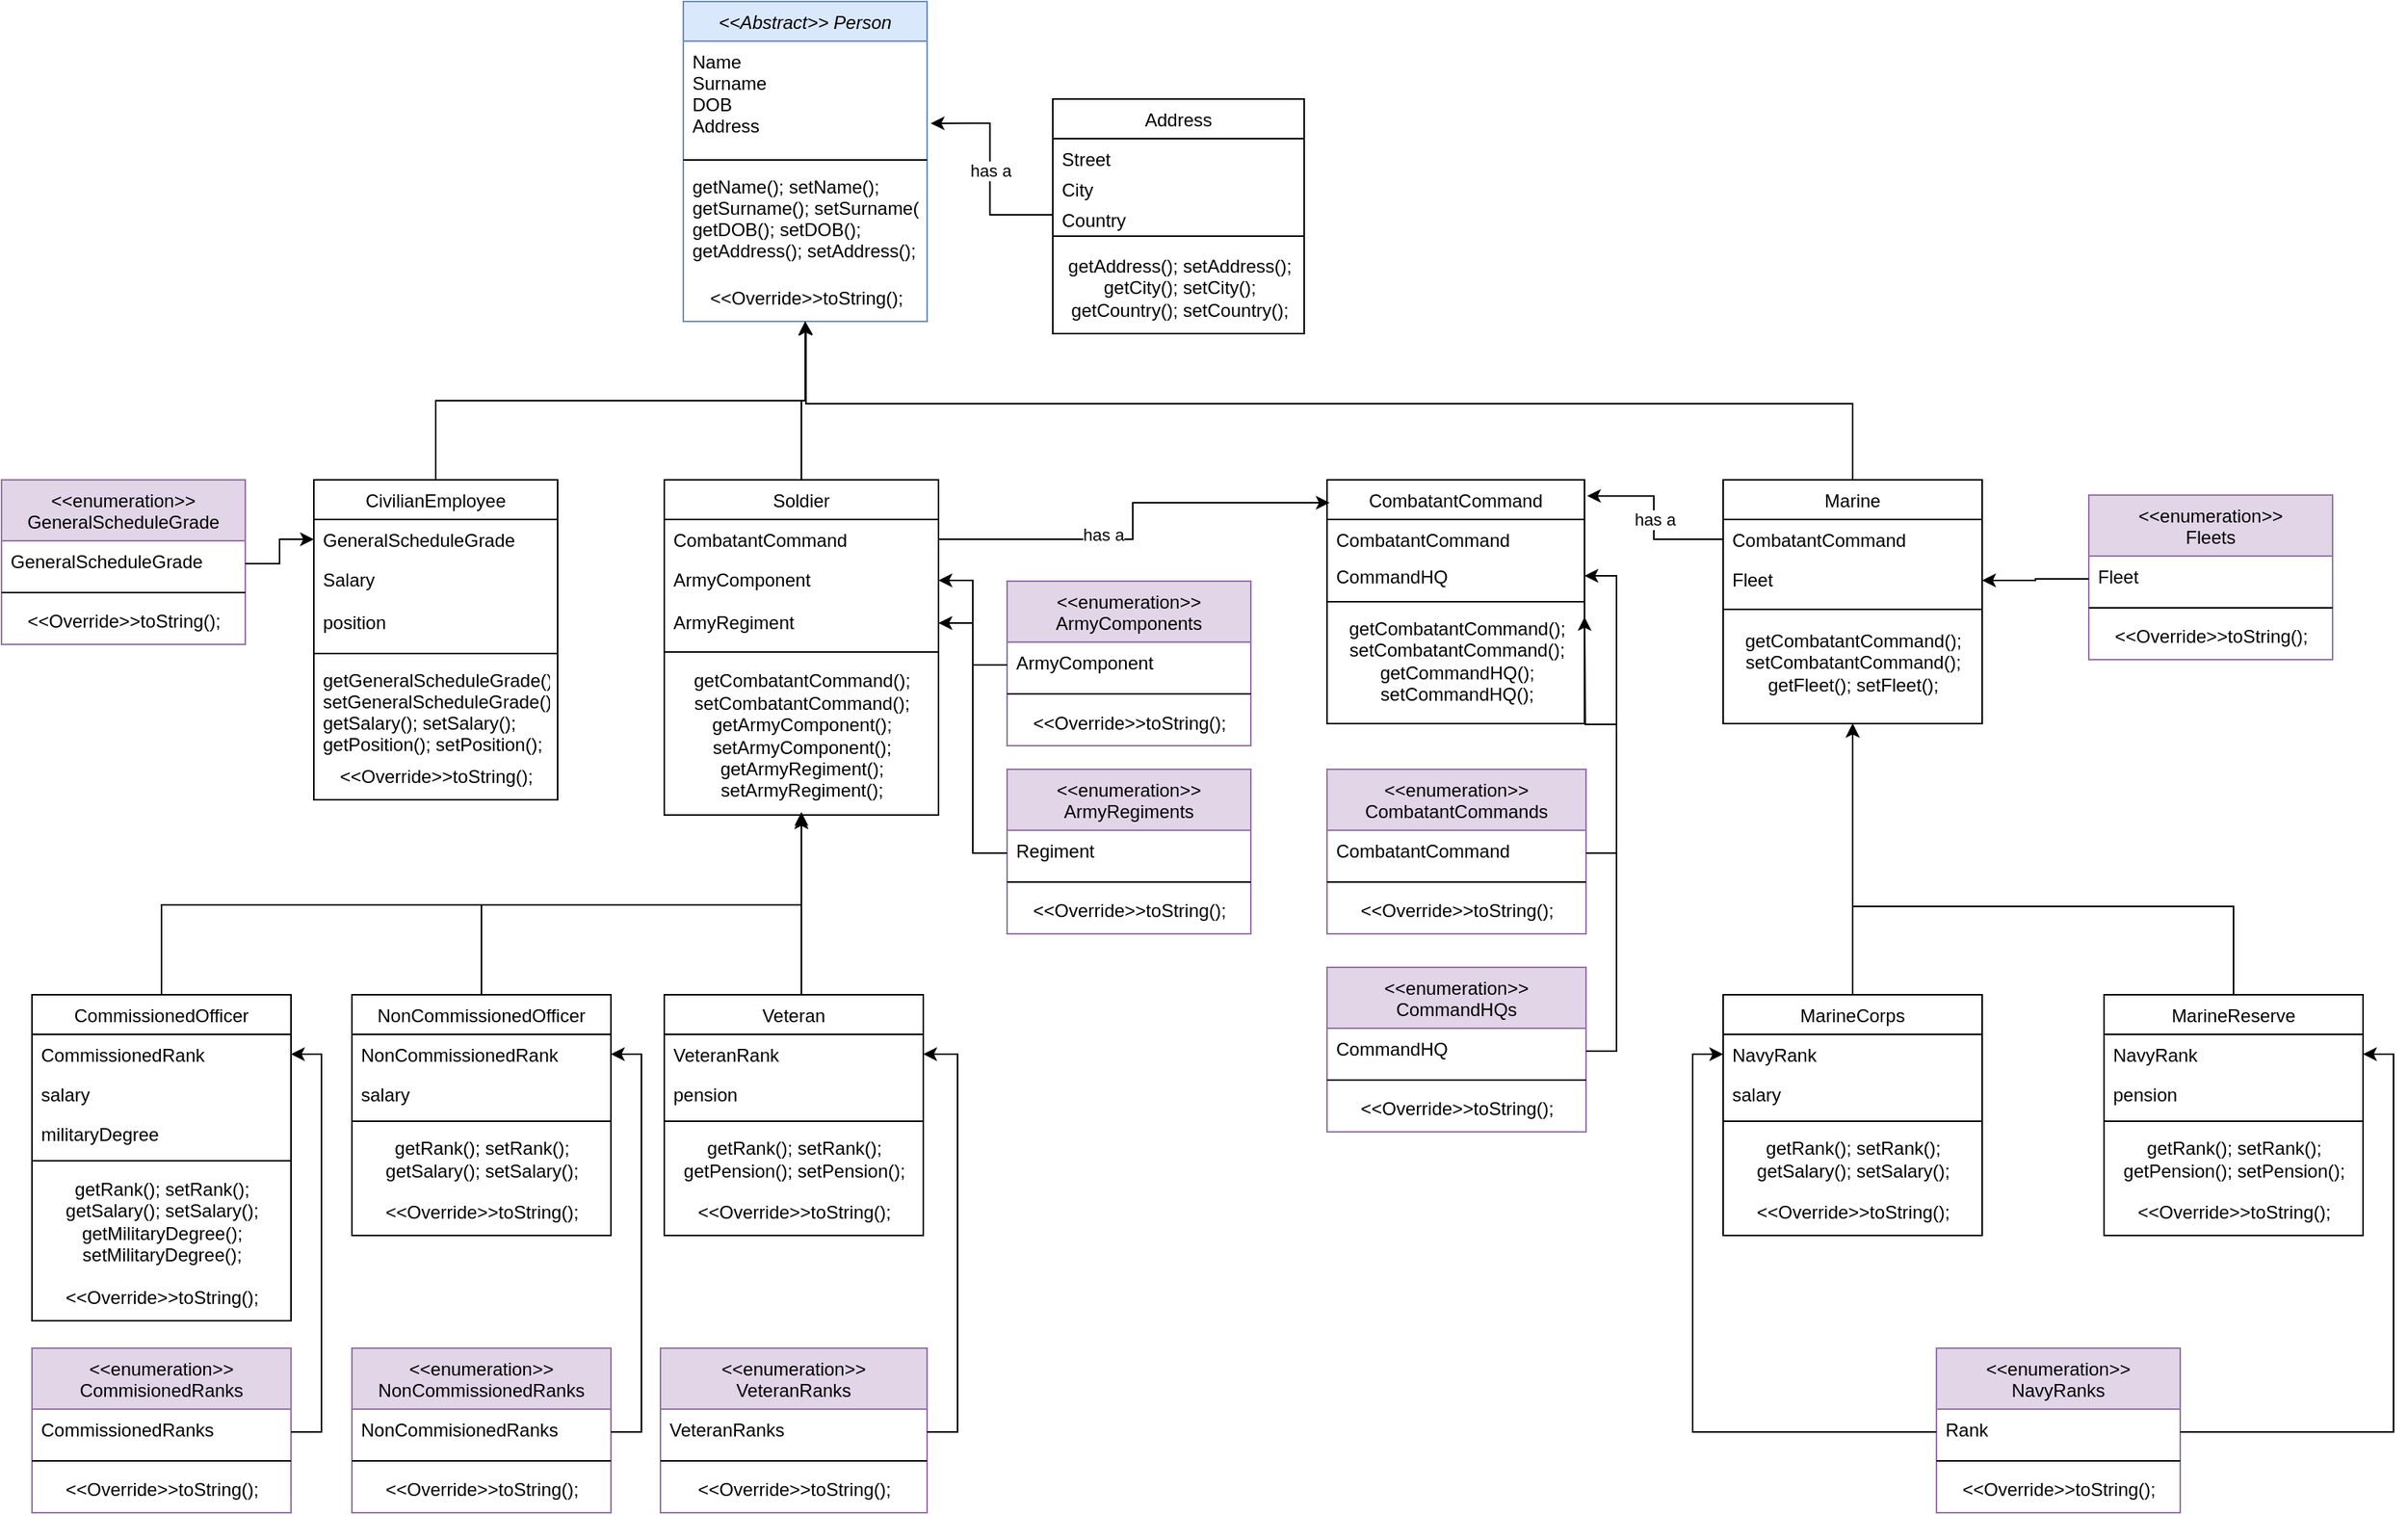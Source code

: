 <mxfile version="20.5.3" type="embed"><diagram id="C5RBs43oDa-KdzZeNtuy" name="Page-1"><mxGraphModel dx="510" dy="1340" grid="1" gridSize="10" guides="1" tooltips="1" connect="1" arrows="1" fold="1" page="1" pageScale="1" pageWidth="1600" pageHeight="900" math="0" shadow="0"><root><mxCell id="WIyWlLk6GJQsqaUBKTNV-0"/><mxCell id="WIyWlLk6GJQsqaUBKTNV-1" parent="WIyWlLk6GJQsqaUBKTNV-0"/><mxCell id="zkfFHV4jXpPFQw0GAbJ--0" value=" &lt;&lt;Abstract&gt;&gt; Person " style="swimlane;fontStyle=2;align=center;verticalAlign=top;childLayout=stackLayout;horizontal=1;startSize=26;horizontalStack=0;resizeParent=1;resizeLast=0;collapsible=1;marginBottom=0;rounded=0;shadow=0;strokeWidth=1;fillColor=#dae8fc;strokeColor=#6c8ebf;" parent="WIyWlLk6GJQsqaUBKTNV-1" vertex="1"><mxGeometry x="447.5" y="-54" width="160" height="210" as="geometry"><mxRectangle x="230" y="140" width="160" height="26" as="alternateBounds"/></mxGeometry></mxCell><mxCell id="zkfFHV4jXpPFQw0GAbJ--1" value="Name&#10;Surname&#10;DOB&#10;Address" style="text;align=left;verticalAlign=top;spacingLeft=4;spacingRight=4;overflow=hidden;rotatable=0;points=[[0,0.5],[1,0.5]];portConstraint=eastwest;" parent="zkfFHV4jXpPFQw0GAbJ--0" vertex="1"><mxGeometry y="26" width="160" height="74" as="geometry"/></mxCell><mxCell id="VuL8pZe6YLDbJOKxafJb-1" value="" style="line;html=1;strokeWidth=1;align=left;verticalAlign=middle;spacingTop=-1;spacingLeft=3;spacingRight=3;rotatable=0;labelPosition=right;points=[];portConstraint=eastwest;" parent="zkfFHV4jXpPFQw0GAbJ--0" vertex="1"><mxGeometry y="100" width="160" height="8" as="geometry"/></mxCell><mxCell id="zkfFHV4jXpPFQw0GAbJ--5" value="getName(); setName();&#10;getSurname(); setSurname();&#10;getDOB(); setDOB();&#10;getAddress(); setAddress();" style="text;align=left;verticalAlign=top;spacingLeft=4;spacingRight=4;overflow=hidden;rotatable=0;points=[[0,0.5],[1,0.5]];portConstraint=eastwest;" parent="zkfFHV4jXpPFQw0GAbJ--0" vertex="1"><mxGeometry y="108" width="160" height="72" as="geometry"/></mxCell><mxCell id="149" value="&amp;lt;&amp;lt;Override&amp;gt;&amp;gt;toString();" style="text;html=1;align=center;verticalAlign=middle;resizable=0;points=[];autosize=1;" vertex="1" parent="zkfFHV4jXpPFQw0GAbJ--0"><mxGeometry y="180" width="160" height="30" as="geometry"/></mxCell><mxCell id="zkfFHV4jXpPFQw0GAbJ--13" value="CombatantCommand" style="swimlane;fontStyle=0;align=center;verticalAlign=top;childLayout=stackLayout;horizontal=1;startSize=26;horizontalStack=0;resizeParent=1;resizeLast=0;collapsible=1;marginBottom=0;rounded=0;shadow=0;strokeWidth=1;" parent="WIyWlLk6GJQsqaUBKTNV-1" vertex="1"><mxGeometry x="870" y="260" width="169" height="160" as="geometry"><mxRectangle x="340" y="380" width="170" height="26" as="alternateBounds"/></mxGeometry></mxCell><mxCell id="zkfFHV4jXpPFQw0GAbJ--14" value="CombatantCommand" style="text;align=left;verticalAlign=top;spacingLeft=4;spacingRight=4;overflow=hidden;rotatable=0;points=[[0,0.5],[1,0.5]];portConstraint=eastwest;" parent="zkfFHV4jXpPFQw0GAbJ--13" vertex="1"><mxGeometry y="26" width="169" height="24" as="geometry"/></mxCell><mxCell id="7" value="CommandHQ" style="text;align=left;verticalAlign=top;spacingLeft=4;spacingRight=4;overflow=hidden;rotatable=0;points=[[0,0.5],[1,0.5]];portConstraint=eastwest;" parent="zkfFHV4jXpPFQw0GAbJ--13" vertex="1"><mxGeometry y="50" width="169" height="26" as="geometry"/></mxCell><mxCell id="VuL8pZe6YLDbJOKxafJb-3" value="" style="line;html=1;strokeWidth=1;align=left;verticalAlign=middle;spacingTop=-1;spacingLeft=3;spacingRight=3;rotatable=0;labelPosition=right;points=[];portConstraint=eastwest;" parent="zkfFHV4jXpPFQw0GAbJ--13" vertex="1"><mxGeometry y="76" width="169" height="8" as="geometry"/></mxCell><mxCell id="VuL8pZe6YLDbJOKxafJb-2" value="getCombatantCommand();&lt;br&gt;setCombatantCommand();&lt;br&gt;getCommandHQ();&lt;br&gt;setCommandHQ();" style="text;html=1;align=center;verticalAlign=middle;resizable=0;points=[];autosize=1;" parent="zkfFHV4jXpPFQw0GAbJ--13" vertex="1"><mxGeometry y="84" width="169" height="70" as="geometry"/></mxCell><mxCell id="zkfFHV4jXpPFQw0GAbJ--17" value="Address" style="swimlane;fontStyle=0;align=center;verticalAlign=top;childLayout=stackLayout;horizontal=1;startSize=26;horizontalStack=0;resizeParent=1;resizeLast=0;collapsible=1;marginBottom=0;rounded=0;shadow=0;strokeWidth=1;" parent="WIyWlLk6GJQsqaUBKTNV-1" vertex="1"><mxGeometry x="690" y="10" width="165" height="154" as="geometry"><mxRectangle x="550" y="140" width="160" height="26" as="alternateBounds"/></mxGeometry></mxCell><mxCell id="zkfFHV4jXpPFQw0GAbJ--18" value="Street" style="text;align=left;verticalAlign=top;spacingLeft=4;spacingRight=4;overflow=hidden;rotatable=0;points=[[0,0.5],[1,0.5]];portConstraint=eastwest;" parent="zkfFHV4jXpPFQw0GAbJ--17" vertex="1"><mxGeometry y="26" width="165" height="20" as="geometry"/></mxCell><mxCell id="zkfFHV4jXpPFQw0GAbJ--19" value="City" style="text;align=left;verticalAlign=top;spacingLeft=4;spacingRight=4;overflow=hidden;rotatable=0;points=[[0,0.5],[1,0.5]];portConstraint=eastwest;rounded=0;shadow=0;html=0;" parent="zkfFHV4jXpPFQw0GAbJ--17" vertex="1"><mxGeometry y="46" width="165" height="20" as="geometry"/></mxCell><mxCell id="zkfFHV4jXpPFQw0GAbJ--22" value="Country" style="text;align=left;verticalAlign=top;spacingLeft=4;spacingRight=4;overflow=hidden;rotatable=0;points=[[0,0.5],[1,0.5]];portConstraint=eastwest;rounded=0;shadow=0;html=0;" parent="zkfFHV4jXpPFQw0GAbJ--17" vertex="1"><mxGeometry y="66" width="165" height="20" as="geometry"/></mxCell><mxCell id="zkfFHV4jXpPFQw0GAbJ--23" value="" style="line;html=1;strokeWidth=1;align=left;verticalAlign=middle;spacingTop=-1;spacingLeft=3;spacingRight=3;rotatable=0;labelPosition=right;points=[];portConstraint=eastwest;" parent="zkfFHV4jXpPFQw0GAbJ--17" vertex="1"><mxGeometry y="86" width="165" height="8" as="geometry"/></mxCell><mxCell id="6S_kPxlp7u2W6s5M4yX7-1" value="getAddress(); setAddress();&lt;br&gt;getCity(); setCity();&lt;br&gt;getCountry(); setCountry();" style="text;html=1;align=center;verticalAlign=middle;resizable=0;points=[];autosize=1;" parent="zkfFHV4jXpPFQw0GAbJ--17" vertex="1"><mxGeometry y="94" width="165" height="60" as="geometry"/></mxCell><mxCell id="6S_kPxlp7u2W6s5M4yX7-3" value="&lt;&lt;enumeration&gt;&gt;&#10;CombatantCommands" style="swimlane;fontStyle=0;align=center;verticalAlign=top;childLayout=stackLayout;horizontal=1;startSize=40;horizontalStack=0;resizeParent=1;resizeLast=0;collapsible=1;marginBottom=0;rounded=0;shadow=0;strokeWidth=1;fillColor=#e1d5e7;strokeColor=#9673a6;" parent="WIyWlLk6GJQsqaUBKTNV-1" vertex="1"><mxGeometry x="870" y="450" width="170" height="108" as="geometry"><mxRectangle x="340" y="380" width="170" height="26" as="alternateBounds"/></mxGeometry></mxCell><mxCell id="6S_kPxlp7u2W6s5M4yX7-4" value="CombatantCommand" style="text;align=left;verticalAlign=top;spacingLeft=4;spacingRight=4;overflow=hidden;rotatable=0;points=[[0,0.5],[1,0.5]];portConstraint=eastwest;" parent="6S_kPxlp7u2W6s5M4yX7-3" vertex="1"><mxGeometry y="40" width="170" height="30" as="geometry"/></mxCell><mxCell id="122" value="" style="line;html=1;strokeWidth=1;align=left;verticalAlign=middle;spacingTop=-1;spacingLeft=3;spacingRight=3;rotatable=0;labelPosition=right;points=[];portConstraint=eastwest;" vertex="1" parent="6S_kPxlp7u2W6s5M4yX7-3"><mxGeometry y="70" width="170" height="8" as="geometry"/></mxCell><mxCell id="121" value="&amp;lt;&amp;lt;Override&amp;gt;&amp;gt;toString();" style="text;html=1;align=center;verticalAlign=middle;resizable=0;points=[];autosize=1;" vertex="1" parent="6S_kPxlp7u2W6s5M4yX7-3"><mxGeometry y="78" width="170" height="30" as="geometry"/></mxCell><mxCell id="6S_kPxlp7u2W6s5M4yX7-9" value="&lt;&lt;enumeration&gt;&gt;&#10;ArmyComponents" style="swimlane;fontStyle=0;align=center;verticalAlign=top;childLayout=stackLayout;horizontal=1;startSize=40;horizontalStack=0;resizeParent=1;resizeLast=0;collapsible=1;marginBottom=0;rounded=0;shadow=0;strokeWidth=1;fillColor=#e1d5e7;strokeColor=#9673a6;" parent="WIyWlLk6GJQsqaUBKTNV-1" vertex="1"><mxGeometry x="660" y="326.5" width="160" height="108" as="geometry"><mxRectangle x="340" y="380" width="170" height="26" as="alternateBounds"/></mxGeometry></mxCell><mxCell id="6S_kPxlp7u2W6s5M4yX7-10" value="ArmyComponent" style="text;align=left;verticalAlign=top;spacingLeft=4;spacingRight=4;overflow=hidden;rotatable=0;points=[[0,0.5],[1,0.5]];portConstraint=eastwest;" parent="6S_kPxlp7u2W6s5M4yX7-9" vertex="1"><mxGeometry y="40" width="160" height="30" as="geometry"/></mxCell><mxCell id="127" value="" style="line;html=1;strokeWidth=1;align=left;verticalAlign=middle;spacingTop=-1;spacingLeft=3;spacingRight=3;rotatable=0;labelPosition=right;points=[];portConstraint=eastwest;" vertex="1" parent="6S_kPxlp7u2W6s5M4yX7-9"><mxGeometry y="70" width="160" height="8" as="geometry"/></mxCell><mxCell id="128" value="&amp;lt;&amp;lt;Override&amp;gt;&amp;gt;toString();" style="text;html=1;align=center;verticalAlign=middle;resizable=0;points=[];autosize=1;" vertex="1" parent="6S_kPxlp7u2W6s5M4yX7-9"><mxGeometry y="78" width="160" height="30" as="geometry"/></mxCell><mxCell id="11" style="edgeStyle=orthogonalEdgeStyle;rounded=0;orthogonalLoop=1;jettySize=auto;html=1;exitX=0.5;exitY=0;exitDx=0;exitDy=0;entryX=0.5;entryY=1;entryDx=0;entryDy=0;" parent="WIyWlLk6GJQsqaUBKTNV-1" source="6S_kPxlp7u2W6s5M4yX7-12" target="zkfFHV4jXpPFQw0GAbJ--0" edge="1"><mxGeometry relative="1" as="geometry"/></mxCell><mxCell id="6S_kPxlp7u2W6s5M4yX7-12" value="Soldier" style="swimlane;fontStyle=0;align=center;verticalAlign=top;childLayout=stackLayout;horizontal=1;startSize=26;horizontalStack=0;resizeParent=1;resizeLast=0;collapsible=1;marginBottom=0;rounded=0;shadow=0;strokeWidth=1;" parent="WIyWlLk6GJQsqaUBKTNV-1" vertex="1"><mxGeometry x="435" y="260" width="180" height="220" as="geometry"><mxRectangle x="130" y="380" width="160" height="26" as="alternateBounds"/></mxGeometry></mxCell><mxCell id="6S_kPxlp7u2W6s5M4yX7-13" value="CombatantCommand" style="text;align=left;verticalAlign=top;spacingLeft=4;spacingRight=4;overflow=hidden;rotatable=0;points=[[0,0.5],[1,0.5]];portConstraint=eastwest;" parent="6S_kPxlp7u2W6s5M4yX7-12" vertex="1"><mxGeometry y="26" width="180" height="26" as="geometry"/></mxCell><mxCell id="0" value="ArmyComponent" style="text;align=left;verticalAlign=top;spacingLeft=4;spacingRight=4;overflow=hidden;rotatable=0;points=[[0,0.5],[1,0.5]];portConstraint=eastwest;rounded=0;shadow=0;html=0;" parent="6S_kPxlp7u2W6s5M4yX7-12" vertex="1"><mxGeometry y="52" width="180" height="28" as="geometry"/></mxCell><mxCell id="1" value="ArmyRegiment" style="text;align=left;verticalAlign=top;spacingLeft=4;spacingRight=4;overflow=hidden;rotatable=0;points=[[0,0.5],[1,0.5]];portConstraint=eastwest;rounded=0;shadow=0;html=0;" parent="6S_kPxlp7u2W6s5M4yX7-12" vertex="1"><mxGeometry y="80" width="180" height="28" as="geometry"/></mxCell><mxCell id="6S_kPxlp7u2W6s5M4yX7-17" value="" style="line;html=1;strokeWidth=1;align=left;verticalAlign=middle;spacingTop=-1;spacingLeft=3;spacingRight=3;rotatable=0;labelPosition=right;points=[];portConstraint=eastwest;" parent="6S_kPxlp7u2W6s5M4yX7-12" vertex="1"><mxGeometry y="108" width="180" height="10" as="geometry"/></mxCell><mxCell id="6S_kPxlp7u2W6s5M4yX7-18" value="getCombatantCommand(); &lt;br&gt;setCombatantCommand();&lt;br&gt;getArmyComponent();&lt;br&gt;setArmyComponent();&lt;br&gt;getArmyRegiment(); &lt;br&gt;setArmyRegiment();" style="text;html=1;align=center;verticalAlign=middle;resizable=0;points=[];autosize=1;" parent="6S_kPxlp7u2W6s5M4yX7-12" vertex="1"><mxGeometry y="118" width="180" height="100" as="geometry"/></mxCell><mxCell id="6S_kPxlp7u2W6s5M4yX7-15" value="&lt;&lt;enumeration&gt;&gt;&#10;NonCommissionedRanks" style="swimlane;fontStyle=0;align=center;verticalAlign=top;childLayout=stackLayout;horizontal=1;startSize=40;horizontalStack=0;resizeParent=1;resizeLast=0;collapsible=1;marginBottom=0;rounded=0;shadow=0;strokeWidth=1;fillColor=#e1d5e7;strokeColor=#9673a6;" parent="WIyWlLk6GJQsqaUBKTNV-1" vertex="1"><mxGeometry x="230" y="830" width="170" height="108" as="geometry"><mxRectangle x="340" y="380" width="170" height="26" as="alternateBounds"/></mxGeometry></mxCell><mxCell id="6S_kPxlp7u2W6s5M4yX7-16" value="NonCommisionedRanks" style="text;align=left;verticalAlign=top;spacingLeft=4;spacingRight=4;overflow=hidden;rotatable=0;points=[[0,0.5],[1,0.5]];portConstraint=eastwest;" parent="6S_kPxlp7u2W6s5M4yX7-15" vertex="1"><mxGeometry y="40" width="170" height="30" as="geometry"/></mxCell><mxCell id="135" value="" style="line;html=1;strokeWidth=1;align=left;verticalAlign=middle;spacingTop=-1;spacingLeft=3;spacingRight=3;rotatable=0;labelPosition=right;points=[];portConstraint=eastwest;" vertex="1" parent="6S_kPxlp7u2W6s5M4yX7-15"><mxGeometry y="70" width="170" height="8" as="geometry"/></mxCell><mxCell id="136" value="&amp;lt;&amp;lt;Override&amp;gt;&amp;gt;toString();" style="text;html=1;align=center;verticalAlign=middle;resizable=0;points=[];autosize=1;" vertex="1" parent="6S_kPxlp7u2W6s5M4yX7-15"><mxGeometry y="78" width="170" height="30" as="geometry"/></mxCell><mxCell id="6S_kPxlp7u2W6s5M4yX7-20" value="&lt;&lt;enumeration&gt;&gt;&#10;ArmyRegiments" style="swimlane;fontStyle=0;align=center;verticalAlign=top;childLayout=stackLayout;horizontal=1;startSize=40;horizontalStack=0;resizeParent=1;resizeLast=0;collapsible=1;marginBottom=0;rounded=0;shadow=0;strokeWidth=1;fillColor=#e1d5e7;strokeColor=#9673a6;" parent="WIyWlLk6GJQsqaUBKTNV-1" vertex="1"><mxGeometry x="660" y="450" width="160" height="108" as="geometry"><mxRectangle x="340" y="380" width="170" height="26" as="alternateBounds"/></mxGeometry></mxCell><mxCell id="6S_kPxlp7u2W6s5M4yX7-21" value="Regiment" style="text;align=left;verticalAlign=top;spacingLeft=4;spacingRight=4;overflow=hidden;rotatable=0;points=[[0,0.5],[1,0.5]];portConstraint=eastwest;" parent="6S_kPxlp7u2W6s5M4yX7-20" vertex="1"><mxGeometry y="40" width="160" height="30" as="geometry"/></mxCell><mxCell id="125" value="" style="line;html=1;strokeWidth=1;align=left;verticalAlign=middle;spacingTop=-1;spacingLeft=3;spacingRight=3;rotatable=0;labelPosition=right;points=[];portConstraint=eastwest;" vertex="1" parent="6S_kPxlp7u2W6s5M4yX7-20"><mxGeometry y="70" width="160" height="8" as="geometry"/></mxCell><mxCell id="126" value="&amp;lt;&amp;lt;Override&amp;gt;&amp;gt;toString();" style="text;html=1;align=center;verticalAlign=middle;resizable=0;points=[];autosize=1;" vertex="1" parent="6S_kPxlp7u2W6s5M4yX7-20"><mxGeometry y="78" width="160" height="30" as="geometry"/></mxCell><mxCell id="6S_kPxlp7u2W6s5M4yX7-25" value="&lt;&lt;enumeration&gt;&gt;&#10;CommandHQs" style="swimlane;fontStyle=0;align=center;verticalAlign=top;childLayout=stackLayout;horizontal=1;startSize=40;horizontalStack=0;resizeParent=1;resizeLast=0;collapsible=1;marginBottom=0;rounded=0;shadow=0;strokeWidth=1;fillColor=#e1d5e7;strokeColor=#9673a6;" parent="WIyWlLk6GJQsqaUBKTNV-1" vertex="1"><mxGeometry x="870" y="580" width="170" height="108" as="geometry"><mxRectangle x="340" y="380" width="170" height="26" as="alternateBounds"/></mxGeometry></mxCell><mxCell id="6S_kPxlp7u2W6s5M4yX7-26" value="CommandHQ" style="text;align=left;verticalAlign=top;spacingLeft=4;spacingRight=4;overflow=hidden;rotatable=0;points=[[0,0.5],[1,0.5]];portConstraint=eastwest;" parent="6S_kPxlp7u2W6s5M4yX7-25" vertex="1"><mxGeometry y="40" width="170" height="30" as="geometry"/></mxCell><mxCell id="123" value="" style="line;html=1;strokeWidth=1;align=left;verticalAlign=middle;spacingTop=-1;spacingLeft=3;spacingRight=3;rotatable=0;labelPosition=right;points=[];portConstraint=eastwest;" vertex="1" parent="6S_kPxlp7u2W6s5M4yX7-25"><mxGeometry y="70" width="170" height="8" as="geometry"/></mxCell><mxCell id="124" value="&amp;lt;&amp;lt;Override&amp;gt;&amp;gt;toString();" style="text;html=1;align=center;verticalAlign=middle;resizable=0;points=[];autosize=1;" vertex="1" parent="6S_kPxlp7u2W6s5M4yX7-25"><mxGeometry y="78" width="170" height="30" as="geometry"/></mxCell><mxCell id="2" style="edgeStyle=orthogonalEdgeStyle;rounded=0;orthogonalLoop=1;jettySize=auto;html=1;" parent="WIyWlLk6GJQsqaUBKTNV-1" source="VuL8pZe6YLDbJOKxafJb-5" target="6S_kPxlp7u2W6s5M4yX7-18" edge="1"><mxGeometry relative="1" as="geometry"><Array as="points"><mxPoint x="525" y="570"/><mxPoint x="525" y="570"/></Array></mxGeometry></mxCell><mxCell id="VuL8pZe6YLDbJOKxafJb-5" value="Veteran" style="swimlane;fontStyle=0;align=center;verticalAlign=top;childLayout=stackLayout;horizontal=1;startSize=26;horizontalStack=0;resizeParent=1;resizeLast=0;collapsible=1;marginBottom=0;rounded=0;shadow=0;strokeWidth=1;" parent="WIyWlLk6GJQsqaUBKTNV-1" vertex="1"><mxGeometry x="435" y="598" width="170" height="158" as="geometry"><mxRectangle x="130" y="380" width="160" height="26" as="alternateBounds"/></mxGeometry></mxCell><mxCell id="VuL8pZe6YLDbJOKxafJb-6" value="VeteranRank" style="text;align=left;verticalAlign=top;spacingLeft=4;spacingRight=4;overflow=hidden;rotatable=0;points=[[0,0.5],[1,0.5]];portConstraint=eastwest;" parent="VuL8pZe6YLDbJOKxafJb-5" vertex="1"><mxGeometry y="26" width="170" height="26" as="geometry"/></mxCell><mxCell id="90" value="pension" style="text;align=left;verticalAlign=top;spacingLeft=4;spacingRight=4;overflow=hidden;rotatable=0;points=[[0,0.5],[1,0.5]];portConstraint=eastwest;" parent="VuL8pZe6YLDbJOKxafJb-5" vertex="1"><mxGeometry y="52" width="170" height="26" as="geometry"/></mxCell><mxCell id="VuL8pZe6YLDbJOKxafJb-8" value="" style="line;html=1;strokeWidth=1;align=left;verticalAlign=middle;spacingTop=-1;spacingLeft=3;spacingRight=3;rotatable=0;labelPosition=right;points=[];portConstraint=eastwest;" parent="VuL8pZe6YLDbJOKxafJb-5" vertex="1"><mxGeometry y="78" width="170" height="10" as="geometry"/></mxCell><mxCell id="91" value="getRank(); setRank();&lt;br&gt;getPension(); setPension();" style="text;html=1;align=center;verticalAlign=middle;resizable=0;points=[];autosize=1;strokeColor=none;fillColor=none;" parent="VuL8pZe6YLDbJOKxafJb-5" vertex="1"><mxGeometry y="88" width="170" height="40" as="geometry"/></mxCell><mxCell id="145" value="&amp;lt;&amp;lt;Override&amp;gt;&amp;gt;toString();" style="text;html=1;align=center;verticalAlign=middle;resizable=0;points=[];autosize=1;" vertex="1" parent="VuL8pZe6YLDbJOKxafJb-5"><mxGeometry y="128" width="170" height="30" as="geometry"/></mxCell><mxCell id="12" style="edgeStyle=orthogonalEdgeStyle;rounded=0;orthogonalLoop=1;jettySize=auto;html=1;exitX=0.5;exitY=0;exitDx=0;exitDy=0;entryX=0.5;entryY=1;entryDx=0;entryDy=0;" parent="WIyWlLk6GJQsqaUBKTNV-1" source="VuL8pZe6YLDbJOKxafJb-16" target="zkfFHV4jXpPFQw0GAbJ--0" edge="1"><mxGeometry relative="1" as="geometry"/></mxCell><mxCell id="VuL8pZe6YLDbJOKxafJb-16" value="CivilianEmployee" style="swimlane;fontStyle=0;align=center;verticalAlign=top;childLayout=stackLayout;horizontal=1;startSize=26;horizontalStack=0;resizeParent=1;resizeLast=0;collapsible=1;marginBottom=0;rounded=0;shadow=0;strokeWidth=1;" parent="WIyWlLk6GJQsqaUBKTNV-1" vertex="1"><mxGeometry x="205" y="260" width="160" height="210" as="geometry"><mxRectangle x="130" y="380" width="160" height="26" as="alternateBounds"/></mxGeometry></mxCell><mxCell id="VuL8pZe6YLDbJOKxafJb-17" value="GeneralScheduleGrade" style="text;align=left;verticalAlign=top;spacingLeft=4;spacingRight=4;overflow=hidden;rotatable=0;points=[[0,0.5],[1,0.5]];portConstraint=eastwest;" parent="VuL8pZe6YLDbJOKxafJb-16" vertex="1"><mxGeometry y="26" width="160" height="26" as="geometry"/></mxCell><mxCell id="VuL8pZe6YLDbJOKxafJb-21" value="Salary" style="text;align=left;verticalAlign=top;spacingLeft=4;spacingRight=4;overflow=hidden;rotatable=0;points=[[0,0.5],[1,0.5]];portConstraint=eastwest;rounded=0;shadow=0;html=0;" parent="VuL8pZe6YLDbJOKxafJb-16" vertex="1"><mxGeometry y="52" width="160" height="28" as="geometry"/></mxCell><mxCell id="VuL8pZe6YLDbJOKxafJb-18" value="position" style="text;align=left;verticalAlign=top;spacingLeft=4;spacingRight=4;overflow=hidden;rotatable=0;points=[[0,0.5],[1,0.5]];portConstraint=eastwest;rounded=0;shadow=0;html=0;" parent="VuL8pZe6YLDbJOKxafJb-16" vertex="1"><mxGeometry y="80" width="160" height="30" as="geometry"/></mxCell><mxCell id="VuL8pZe6YLDbJOKxafJb-19" value="" style="line;html=1;strokeWidth=1;align=left;verticalAlign=middle;spacingTop=-1;spacingLeft=3;spacingRight=3;rotatable=0;labelPosition=right;points=[];portConstraint=eastwest;" parent="VuL8pZe6YLDbJOKxafJb-16" vertex="1"><mxGeometry y="110" width="160" height="8" as="geometry"/></mxCell><mxCell id="VuL8pZe6YLDbJOKxafJb-20" value="getGeneralScheduleGrade();&#10;setGeneralScheduleGrade();&#10;getSalary(); setSalary();&#10;getPosition(); setPosition();" style="text;align=left;verticalAlign=top;spacingLeft=4;spacingRight=4;overflow=hidden;rotatable=0;points=[[0,0.5],[1,0.5]];portConstraint=eastwest;" parent="VuL8pZe6YLDbJOKxafJb-16" vertex="1"><mxGeometry y="118" width="160" height="62" as="geometry"/></mxCell><mxCell id="146" value="&amp;lt;&amp;lt;Override&amp;gt;&amp;gt;toString();" style="text;html=1;align=center;verticalAlign=middle;resizable=0;points=[];autosize=1;" vertex="1" parent="VuL8pZe6YLDbJOKxafJb-16"><mxGeometry y="180" width="160" height="30" as="geometry"/></mxCell><mxCell id="VuL8pZe6YLDbJOKxafJb-31" value="&lt;&lt;enumeration&gt;&gt;&#10;GeneralScheduleGrade" style="swimlane;fontStyle=0;align=center;verticalAlign=top;childLayout=stackLayout;horizontal=1;startSize=40;horizontalStack=0;resizeParent=1;resizeLast=0;collapsible=1;marginBottom=0;rounded=0;shadow=0;strokeWidth=1;fillColor=#e1d5e7;strokeColor=#9673a6;" parent="WIyWlLk6GJQsqaUBKTNV-1" vertex="1"><mxGeometry y="260" width="160" height="108" as="geometry"><mxRectangle x="340" y="380" width="170" height="26" as="alternateBounds"/></mxGeometry></mxCell><mxCell id="VuL8pZe6YLDbJOKxafJb-32" value="GeneralScheduleGrade&#10;" style="text;align=left;verticalAlign=top;spacingLeft=4;spacingRight=4;overflow=hidden;rotatable=0;points=[[0,0.5],[1,0.5]];portConstraint=eastwest;" parent="VuL8pZe6YLDbJOKxafJb-31" vertex="1"><mxGeometry y="40" width="160" height="30" as="geometry"/></mxCell><mxCell id="139" value="" style="line;html=1;strokeWidth=1;align=left;verticalAlign=middle;spacingTop=-1;spacingLeft=3;spacingRight=3;rotatable=0;labelPosition=right;points=[];portConstraint=eastwest;" vertex="1" parent="VuL8pZe6YLDbJOKxafJb-31"><mxGeometry y="70" width="160" height="8" as="geometry"/></mxCell><mxCell id="140" value="&amp;lt;&amp;lt;Override&amp;gt;&amp;gt;toString();" style="text;html=1;align=center;verticalAlign=middle;resizable=0;points=[];autosize=1;" vertex="1" parent="VuL8pZe6YLDbJOKxafJb-31"><mxGeometry y="78" width="160" height="30" as="geometry"/></mxCell><mxCell id="VuL8pZe6YLDbJOKxafJb-33" style="edgeStyle=orthogonalEdgeStyle;rounded=0;orthogonalLoop=1;jettySize=auto;html=1;exitX=1;exitY=0.5;exitDx=0;exitDy=0;entryX=0;entryY=0.5;entryDx=0;entryDy=0;" parent="WIyWlLk6GJQsqaUBKTNV-1" source="VuL8pZe6YLDbJOKxafJb-32" target="VuL8pZe6YLDbJOKxafJb-17" edge="1"><mxGeometry relative="1" as="geometry"/></mxCell><mxCell id="25" style="edgeStyle=orthogonalEdgeStyle;rounded=0;orthogonalLoop=1;jettySize=auto;html=1;entryX=0.5;entryY=1;entryDx=0;entryDy=0;" parent="WIyWlLk6GJQsqaUBKTNV-1" source="13" target="zkfFHV4jXpPFQw0GAbJ--0" edge="1"><mxGeometry relative="1" as="geometry"><Array as="points"><mxPoint x="1215" y="210"/><mxPoint x="528" y="210"/><mxPoint x="528" y="164"/></Array></mxGeometry></mxCell><mxCell id="13" value="Marine" style="swimlane;fontStyle=0;align=center;verticalAlign=top;childLayout=stackLayout;horizontal=1;startSize=26;horizontalStack=0;resizeParent=1;resizeLast=0;collapsible=1;marginBottom=0;rounded=0;shadow=0;strokeWidth=1;" parent="WIyWlLk6GJQsqaUBKTNV-1" vertex="1"><mxGeometry x="1130" y="260" width="170" height="160" as="geometry"><mxRectangle x="130" y="380" width="160" height="26" as="alternateBounds"/></mxGeometry></mxCell><mxCell id="14" value="CombatantCommand" style="text;align=left;verticalAlign=top;spacingLeft=4;spacingRight=4;overflow=hidden;rotatable=0;points=[[0,0.5],[1,0.5]];portConstraint=eastwest;" parent="13" vertex="1"><mxGeometry y="26" width="170" height="26" as="geometry"/></mxCell><mxCell id="17" value="Fleet" style="text;align=left;verticalAlign=top;spacingLeft=4;spacingRight=4;overflow=hidden;rotatable=0;points=[[0,0.5],[1,0.5]];portConstraint=eastwest;rounded=0;shadow=0;html=0;" parent="13" vertex="1"><mxGeometry y="52" width="170" height="28" as="geometry"/></mxCell><mxCell id="18" value="" style="line;html=1;strokeWidth=1;align=left;verticalAlign=middle;spacingTop=-1;spacingLeft=3;spacingRight=3;rotatable=0;labelPosition=right;points=[];portConstraint=eastwest;" parent="13" vertex="1"><mxGeometry y="80" width="170" height="10" as="geometry"/></mxCell><mxCell id="97" value="getCombatantCommand(); &lt;br&gt;setCombatantCommand();&lt;br&gt;getFleet(); setFleet();" style="text;html=1;align=center;verticalAlign=middle;resizable=0;points=[];autosize=1;" parent="13" vertex="1"><mxGeometry y="90" width="170" height="60" as="geometry"/></mxCell><mxCell id="29" value="has a" style="edgeStyle=orthogonalEdgeStyle;rounded=0;orthogonalLoop=1;jettySize=auto;html=1;entryX=1.015;entryY=0.729;entryDx=0;entryDy=0;entryPerimeter=0;" parent="WIyWlLk6GJQsqaUBKTNV-1" source="zkfFHV4jXpPFQw0GAbJ--22" target="zkfFHV4jXpPFQw0GAbJ--1" edge="1"><mxGeometry relative="1" as="geometry"/></mxCell><mxCell id="39" style="edgeStyle=orthogonalEdgeStyle;rounded=0;orthogonalLoop=1;jettySize=auto;html=1;exitX=1;exitY=0.5;exitDx=0;exitDy=0;entryX=1;entryY=0.5;entryDx=0;entryDy=0;" parent="WIyWlLk6GJQsqaUBKTNV-1" source="6S_kPxlp7u2W6s5M4yX7-4" edge="1"><mxGeometry relative="1" as="geometry"><mxPoint x="1039" y="350.0" as="targetPoint"/></mxGeometry></mxCell><mxCell id="40" style="edgeStyle=orthogonalEdgeStyle;rounded=0;orthogonalLoop=1;jettySize=auto;html=1;exitX=1;exitY=0.5;exitDx=0;exitDy=0;entryX=1;entryY=0.5;entryDx=0;entryDy=0;" parent="WIyWlLk6GJQsqaUBKTNV-1" source="6S_kPxlp7u2W6s5M4yX7-26" target="7" edge="1"><mxGeometry relative="1" as="geometry"/></mxCell><mxCell id="41" value="&lt;&lt;enumeration&gt;&gt;&#10;NavyRanks" style="swimlane;fontStyle=0;align=center;verticalAlign=top;childLayout=stackLayout;horizontal=1;startSize=40;horizontalStack=0;resizeParent=1;resizeLast=0;collapsible=1;marginBottom=0;rounded=0;shadow=0;strokeWidth=1;fillColor=#e1d5e7;strokeColor=#9673a6;" parent="WIyWlLk6GJQsqaUBKTNV-1" vertex="1"><mxGeometry x="1270" y="830" width="160" height="108" as="geometry"><mxRectangle x="340" y="380" width="170" height="26" as="alternateBounds"/></mxGeometry></mxCell><mxCell id="42" value="Rank" style="text;align=left;verticalAlign=top;spacingLeft=4;spacingRight=4;overflow=hidden;rotatable=0;points=[[0,0.5],[1,0.5]];portConstraint=eastwest;" parent="41" vertex="1"><mxGeometry y="40" width="160" height="30" as="geometry"/></mxCell><mxCell id="131" value="" style="line;html=1;strokeWidth=1;align=left;verticalAlign=middle;spacingTop=-1;spacingLeft=3;spacingRight=3;rotatable=0;labelPosition=right;points=[];portConstraint=eastwest;" vertex="1" parent="41"><mxGeometry y="70" width="160" height="8" as="geometry"/></mxCell><mxCell id="132" value="&amp;lt;&amp;lt;Override&amp;gt;&amp;gt;toString();" style="text;html=1;align=center;verticalAlign=middle;resizable=0;points=[];autosize=1;" vertex="1" parent="41"><mxGeometry y="78" width="160" height="30" as="geometry"/></mxCell><mxCell id="43" value="&lt;&lt;enumeration&gt;&gt;&#10;Fleets" style="swimlane;fontStyle=0;align=center;verticalAlign=top;childLayout=stackLayout;horizontal=1;startSize=40;horizontalStack=0;resizeParent=1;resizeLast=0;collapsible=1;marginBottom=0;rounded=0;shadow=0;strokeWidth=1;fillColor=#e1d5e7;strokeColor=#9673a6;" parent="WIyWlLk6GJQsqaUBKTNV-1" vertex="1"><mxGeometry x="1370" y="270" width="160" height="108" as="geometry"><mxRectangle x="340" y="380" width="170" height="26" as="alternateBounds"/></mxGeometry></mxCell><mxCell id="44" value="Fleet&#10;" style="text;align=left;verticalAlign=top;spacingLeft=4;spacingRight=4;overflow=hidden;rotatable=0;points=[[0,0.5],[1,0.5]];portConstraint=eastwest;" parent="43" vertex="1"><mxGeometry y="40" width="160" height="30" as="geometry"/></mxCell><mxCell id="129" value="" style="line;html=1;strokeWidth=1;align=left;verticalAlign=middle;spacingTop=-1;spacingLeft=3;spacingRight=3;rotatable=0;labelPosition=right;points=[];portConstraint=eastwest;" vertex="1" parent="43"><mxGeometry y="70" width="160" height="8" as="geometry"/></mxCell><mxCell id="130" value="&amp;lt;&amp;lt;Override&amp;gt;&amp;gt;toString();" style="text;html=1;align=center;verticalAlign=middle;resizable=0;points=[];autosize=1;" vertex="1" parent="43"><mxGeometry y="78" width="160" height="30" as="geometry"/></mxCell><mxCell id="46" style="edgeStyle=orthogonalEdgeStyle;rounded=0;orthogonalLoop=1;jettySize=auto;html=1;exitX=0;exitY=0.5;exitDx=0;exitDy=0;entryX=1;entryY=0.5;entryDx=0;entryDy=0;" parent="WIyWlLk6GJQsqaUBKTNV-1" source="44" target="17" edge="1"><mxGeometry relative="1" as="geometry"/></mxCell><mxCell id="48" style="edgeStyle=orthogonalEdgeStyle;rounded=0;orthogonalLoop=1;jettySize=auto;html=1;exitX=1;exitY=0.5;exitDx=0;exitDy=0;entryX=0.01;entryY=0.094;entryDx=0;entryDy=0;entryPerimeter=0;" parent="WIyWlLk6GJQsqaUBKTNV-1" source="6S_kPxlp7u2W6s5M4yX7-13" target="zkfFHV4jXpPFQw0GAbJ--13" edge="1"><mxGeometry relative="1" as="geometry"/></mxCell><mxCell id="50" value="has a" style="edgeLabel;html=1;align=center;verticalAlign=middle;resizable=0;points=[];" parent="48" vertex="1" connectable="0"><mxGeometry x="-0.227" y="3" relative="1" as="geometry"><mxPoint x="-1" as="offset"/></mxGeometry></mxCell><mxCell id="49" value="has a" style="edgeStyle=orthogonalEdgeStyle;rounded=0;orthogonalLoop=1;jettySize=auto;html=1;exitX=0;exitY=0.5;exitDx=0;exitDy=0;entryX=1.01;entryY=0.066;entryDx=0;entryDy=0;entryPerimeter=0;" parent="WIyWlLk6GJQsqaUBKTNV-1" source="14" target="zkfFHV4jXpPFQw0GAbJ--13" edge="1"><mxGeometry relative="1" as="geometry"/></mxCell><mxCell id="79" style="edgeStyle=orthogonalEdgeStyle;rounded=0;orthogonalLoop=1;jettySize=auto;html=1;exitX=0.5;exitY=0;exitDx=0;exitDy=0;entryX=0.5;entryY=1;entryDx=0;entryDy=0;" parent="WIyWlLk6GJQsqaUBKTNV-1" source="54" target="6S_kPxlp7u2W6s5M4yX7-12" edge="1"><mxGeometry relative="1" as="geometry"/></mxCell><mxCell id="54" value="NonCommissionedOfficer" style="swimlane;fontStyle=0;align=center;verticalAlign=top;childLayout=stackLayout;horizontal=1;startSize=26;horizontalStack=0;resizeParent=1;resizeLast=0;collapsible=1;marginBottom=0;rounded=0;shadow=0;strokeWidth=1;" parent="WIyWlLk6GJQsqaUBKTNV-1" vertex="1"><mxGeometry x="230" y="598" width="170" height="158" as="geometry"><mxRectangle x="130" y="380" width="160" height="26" as="alternateBounds"/></mxGeometry></mxCell><mxCell id="55" value="NonCommissionedRank" style="text;align=left;verticalAlign=top;spacingLeft=4;spacingRight=4;overflow=hidden;rotatable=0;points=[[0,0.5],[1,0.5]];portConstraint=eastwest;" parent="54" vertex="1"><mxGeometry y="26" width="170" height="26" as="geometry"/></mxCell><mxCell id="92" value="salary" style="text;align=left;verticalAlign=top;spacingLeft=4;spacingRight=4;overflow=hidden;rotatable=0;points=[[0,0.5],[1,0.5]];portConstraint=eastwest;" parent="54" vertex="1"><mxGeometry y="52" width="170" height="26" as="geometry"/></mxCell><mxCell id="56" value="" style="line;html=1;strokeWidth=1;align=left;verticalAlign=middle;spacingTop=-1;spacingLeft=3;spacingRight=3;rotatable=0;labelPosition=right;points=[];portConstraint=eastwest;" parent="54" vertex="1"><mxGeometry y="78" width="170" height="10" as="geometry"/></mxCell><mxCell id="93" value="getRank(); setRank();&lt;br&gt;getSalary(); setSalary();" style="text;html=1;align=center;verticalAlign=middle;resizable=0;points=[];autosize=1;strokeColor=none;fillColor=none;" parent="54" vertex="1"><mxGeometry y="88" width="170" height="40" as="geometry"/></mxCell><mxCell id="144" value="&amp;lt;&amp;lt;Override&amp;gt;&amp;gt;toString();" style="text;html=1;align=center;verticalAlign=middle;resizable=0;points=[];autosize=1;" vertex="1" parent="54"><mxGeometry y="128" width="170" height="30" as="geometry"/></mxCell><mxCell id="59" value="&lt;&lt;enumeration&gt;&gt;&#10;VeteranRanks" style="swimlane;fontStyle=0;align=center;verticalAlign=top;childLayout=stackLayout;horizontal=1;startSize=40;horizontalStack=0;resizeParent=1;resizeLast=0;collapsible=1;marginBottom=0;rounded=0;shadow=0;strokeWidth=1;fillColor=#e1d5e7;strokeColor=#9673a6;" parent="WIyWlLk6GJQsqaUBKTNV-1" vertex="1"><mxGeometry x="432.5" y="830" width="175" height="108" as="geometry"><mxRectangle x="340" y="380" width="170" height="26" as="alternateBounds"/></mxGeometry></mxCell><mxCell id="60" value="VeteranRanks&#10;" style="text;align=left;verticalAlign=top;spacingLeft=4;spacingRight=4;overflow=hidden;rotatable=0;points=[[0,0.5],[1,0.5]];portConstraint=eastwest;" parent="59" vertex="1"><mxGeometry y="40" width="175" height="30" as="geometry"/></mxCell><mxCell id="133" value="" style="line;html=1;strokeWidth=1;align=left;verticalAlign=middle;spacingTop=-1;spacingLeft=3;spacingRight=3;rotatable=0;labelPosition=right;points=[];portConstraint=eastwest;" vertex="1" parent="59"><mxGeometry y="70" width="175" height="8" as="geometry"/></mxCell><mxCell id="134" value="&amp;lt;&amp;lt;Override&amp;gt;&amp;gt;toString();" style="text;html=1;align=center;verticalAlign=middle;resizable=0;points=[];autosize=1;" vertex="1" parent="59"><mxGeometry y="78" width="175" height="30" as="geometry"/></mxCell><mxCell id="86" style="edgeStyle=orthogonalEdgeStyle;rounded=0;orthogonalLoop=1;jettySize=auto;html=1;exitX=0.5;exitY=0;exitDx=0;exitDy=0;entryX=0.5;entryY=1;entryDx=0;entryDy=0;" parent="WIyWlLk6GJQsqaUBKTNV-1" source="61" target="6S_kPxlp7u2W6s5M4yX7-12" edge="1"><mxGeometry relative="1" as="geometry"/></mxCell><mxCell id="61" value="CommissionedOfficer" style="swimlane;fontStyle=0;align=center;verticalAlign=top;childLayout=stackLayout;horizontal=1;startSize=26;horizontalStack=0;resizeParent=1;resizeLast=0;collapsible=1;marginBottom=0;rounded=0;shadow=0;strokeWidth=1;" parent="WIyWlLk6GJQsqaUBKTNV-1" vertex="1"><mxGeometry x="20" y="598" width="170" height="214" as="geometry"><mxRectangle x="130" y="380" width="160" height="26" as="alternateBounds"/></mxGeometry></mxCell><mxCell id="62" value="CommissionedRank" style="text;align=left;verticalAlign=top;spacingLeft=4;spacingRight=4;overflow=hidden;rotatable=0;points=[[0,0.5],[1,0.5]];portConstraint=eastwest;" parent="61" vertex="1"><mxGeometry y="26" width="170" height="26" as="geometry"/></mxCell><mxCell id="96" value="salary" style="text;align=left;verticalAlign=top;spacingLeft=4;spacingRight=4;overflow=hidden;rotatable=0;points=[[0,0.5],[1,0.5]];portConstraint=eastwest;" parent="61" vertex="1"><mxGeometry y="52" width="170" height="26" as="geometry"/></mxCell><mxCell id="94" value="militaryDegree" style="text;align=left;verticalAlign=top;spacingLeft=4;spacingRight=4;overflow=hidden;rotatable=0;points=[[0,0.5],[1,0.5]];portConstraint=eastwest;" parent="61" vertex="1"><mxGeometry y="78" width="170" height="26" as="geometry"/></mxCell><mxCell id="63" value="" style="line;html=1;strokeWidth=1;align=left;verticalAlign=middle;spacingTop=-1;spacingLeft=3;spacingRight=3;rotatable=0;labelPosition=right;points=[];portConstraint=eastwest;" parent="61" vertex="1"><mxGeometry y="104" width="170" height="10" as="geometry"/></mxCell><mxCell id="95" value="getRank(); setRank();&lt;br&gt;getSalary(); setSalary();&lt;br&gt;getMilitaryDegree();&lt;br&gt;setMilitaryDegree();" style="text;html=1;align=center;verticalAlign=middle;resizable=0;points=[];autosize=1;strokeColor=none;fillColor=none;" parent="61" vertex="1"><mxGeometry y="114" width="170" height="70" as="geometry"/></mxCell><mxCell id="143" value="&amp;lt;&amp;lt;Override&amp;gt;&amp;gt;toString();" style="text;html=1;align=center;verticalAlign=middle;resizable=0;points=[];autosize=1;" vertex="1" parent="61"><mxGeometry y="184" width="170" height="30" as="geometry"/></mxCell><mxCell id="71" value="&lt;&lt;enumeration&gt;&gt;&#10;CommisionedRanks" style="swimlane;fontStyle=0;align=center;verticalAlign=top;childLayout=stackLayout;horizontal=1;startSize=40;horizontalStack=0;resizeParent=1;resizeLast=0;collapsible=1;marginBottom=0;rounded=0;shadow=0;strokeWidth=1;fillColor=#e1d5e7;strokeColor=#9673a6;" parent="WIyWlLk6GJQsqaUBKTNV-1" vertex="1"><mxGeometry x="20" y="830" width="170" height="108" as="geometry"><mxRectangle x="340" y="380" width="170" height="26" as="alternateBounds"/></mxGeometry></mxCell><mxCell id="72" value="CommissionedRanks" style="text;align=left;verticalAlign=top;spacingLeft=4;spacingRight=4;overflow=hidden;rotatable=0;points=[[0,0.5],[1,0.5]];portConstraint=eastwest;" parent="71" vertex="1"><mxGeometry y="40" width="170" height="30" as="geometry"/></mxCell><mxCell id="137" value="" style="line;html=1;strokeWidth=1;align=left;verticalAlign=middle;spacingTop=-1;spacingLeft=3;spacingRight=3;rotatable=0;labelPosition=right;points=[];portConstraint=eastwest;" vertex="1" parent="71"><mxGeometry y="70" width="170" height="8" as="geometry"/></mxCell><mxCell id="138" value="&amp;lt;&amp;lt;Override&amp;gt;&amp;gt;toString();" style="text;html=1;align=center;verticalAlign=middle;resizable=0;points=[];autosize=1;" vertex="1" parent="71"><mxGeometry y="78" width="170" height="30" as="geometry"/></mxCell><mxCell id="87" style="edgeStyle=orthogonalEdgeStyle;rounded=0;orthogonalLoop=1;jettySize=auto;html=1;exitX=1;exitY=0.5;exitDx=0;exitDy=0;entryX=1;entryY=0.5;entryDx=0;entryDy=0;" parent="WIyWlLk6GJQsqaUBKTNV-1" source="72" target="62" edge="1"><mxGeometry relative="1" as="geometry"/></mxCell><mxCell id="88" style="edgeStyle=orthogonalEdgeStyle;rounded=0;orthogonalLoop=1;jettySize=auto;html=1;exitX=1;exitY=0.5;exitDx=0;exitDy=0;entryX=1;entryY=0.5;entryDx=0;entryDy=0;" parent="WIyWlLk6GJQsqaUBKTNV-1" source="6S_kPxlp7u2W6s5M4yX7-16" target="55" edge="1"><mxGeometry relative="1" as="geometry"/></mxCell><mxCell id="89" style="edgeStyle=orthogonalEdgeStyle;rounded=0;orthogonalLoop=1;jettySize=auto;html=1;exitX=1;exitY=0.5;exitDx=0;exitDy=0;entryX=1;entryY=0.5;entryDx=0;entryDy=0;" parent="WIyWlLk6GJQsqaUBKTNV-1" source="60" target="VuL8pZe6YLDbJOKxafJb-6" edge="1"><mxGeometry relative="1" as="geometry"/></mxCell><mxCell id="116" style="edgeStyle=orthogonalEdgeStyle;rounded=0;orthogonalLoop=1;jettySize=auto;html=1;entryX=0.5;entryY=1;entryDx=0;entryDy=0;" parent="WIyWlLk6GJQsqaUBKTNV-1" source="98" target="13" edge="1"><mxGeometry relative="1" as="geometry"><Array as="points"><mxPoint x="1465" y="540"/><mxPoint x="1215" y="540"/></Array></mxGeometry></mxCell><mxCell id="98" value="MarineReserve" style="swimlane;fontStyle=0;align=center;verticalAlign=top;childLayout=stackLayout;horizontal=1;startSize=26;horizontalStack=0;resizeParent=1;resizeLast=0;collapsible=1;marginBottom=0;rounded=0;shadow=0;strokeWidth=1;" parent="WIyWlLk6GJQsqaUBKTNV-1" vertex="1"><mxGeometry x="1380" y="598" width="170" height="158" as="geometry"><mxRectangle x="130" y="380" width="160" height="26" as="alternateBounds"/></mxGeometry></mxCell><mxCell id="99" value="NavyRank" style="text;align=left;verticalAlign=top;spacingLeft=4;spacingRight=4;overflow=hidden;rotatable=0;points=[[0,0.5],[1,0.5]];portConstraint=eastwest;" parent="98" vertex="1"><mxGeometry y="26" width="170" height="26" as="geometry"/></mxCell><mxCell id="100" value="pension" style="text;align=left;verticalAlign=top;spacingLeft=4;spacingRight=4;overflow=hidden;rotatable=0;points=[[0,0.5],[1,0.5]];portConstraint=eastwest;" parent="98" vertex="1"><mxGeometry y="52" width="170" height="26" as="geometry"/></mxCell><mxCell id="101" value="" style="line;html=1;strokeWidth=1;align=left;verticalAlign=middle;spacingTop=-1;spacingLeft=3;spacingRight=3;rotatable=0;labelPosition=right;points=[];portConstraint=eastwest;" parent="98" vertex="1"><mxGeometry y="78" width="170" height="10" as="geometry"/></mxCell><mxCell id="102" value="getRank(); setRank();&lt;br&gt;getPension(); setPension();" style="text;html=1;align=center;verticalAlign=middle;resizable=0;points=[];autosize=1;strokeColor=none;fillColor=none;" parent="98" vertex="1"><mxGeometry y="88" width="170" height="40" as="geometry"/></mxCell><mxCell id="148" value="&amp;lt;&amp;lt;Override&amp;gt;&amp;gt;toString();" style="text;html=1;align=center;verticalAlign=middle;resizable=0;points=[];autosize=1;" vertex="1" parent="98"><mxGeometry y="128" width="170" height="30" as="geometry"/></mxCell><mxCell id="109" style="edgeStyle=orthogonalEdgeStyle;rounded=0;orthogonalLoop=1;jettySize=auto;html=1;entryX=0.5;entryY=1;entryDx=0;entryDy=0;" parent="WIyWlLk6GJQsqaUBKTNV-1" source="103" target="13" edge="1"><mxGeometry relative="1" as="geometry"/></mxCell><mxCell id="103" value="MarineCorps" style="swimlane;fontStyle=0;align=center;verticalAlign=top;childLayout=stackLayout;horizontal=1;startSize=26;horizontalStack=0;resizeParent=1;resizeLast=0;collapsible=1;marginBottom=0;rounded=0;shadow=0;strokeWidth=1;" parent="WIyWlLk6GJQsqaUBKTNV-1" vertex="1"><mxGeometry x="1130" y="598" width="170" height="158" as="geometry"><mxRectangle x="130" y="380" width="160" height="26" as="alternateBounds"/></mxGeometry></mxCell><mxCell id="104" value="NavyRank" style="text;align=left;verticalAlign=top;spacingLeft=4;spacingRight=4;overflow=hidden;rotatable=0;points=[[0,0.5],[1,0.5]];portConstraint=eastwest;" parent="103" vertex="1"><mxGeometry y="26" width="170" height="26" as="geometry"/></mxCell><mxCell id="105" value="salary" style="text;align=left;verticalAlign=top;spacingLeft=4;spacingRight=4;overflow=hidden;rotatable=0;points=[[0,0.5],[1,0.5]];portConstraint=eastwest;" parent="103" vertex="1"><mxGeometry y="52" width="170" height="26" as="geometry"/></mxCell><mxCell id="106" value="" style="line;html=1;strokeWidth=1;align=left;verticalAlign=middle;spacingTop=-1;spacingLeft=3;spacingRight=3;rotatable=0;labelPosition=right;points=[];portConstraint=eastwest;" parent="103" vertex="1"><mxGeometry y="78" width="170" height="10" as="geometry"/></mxCell><mxCell id="108" value="getRank(); setRank();&lt;br&gt;getSalary(); setSalary();" style="text;html=1;align=center;verticalAlign=middle;resizable=0;points=[];autosize=1;strokeColor=none;fillColor=none;" parent="103" vertex="1"><mxGeometry y="88" width="170" height="40" as="geometry"/></mxCell><mxCell id="147" value="&amp;lt;&amp;lt;Override&amp;gt;&amp;gt;toString();" style="text;html=1;align=center;verticalAlign=middle;resizable=0;points=[];autosize=1;" vertex="1" parent="103"><mxGeometry y="128" width="170" height="30" as="geometry"/></mxCell><mxCell id="117" style="edgeStyle=orthogonalEdgeStyle;rounded=0;orthogonalLoop=1;jettySize=auto;html=1;entryX=0;entryY=0.5;entryDx=0;entryDy=0;" parent="WIyWlLk6GJQsqaUBKTNV-1" source="42" target="104" edge="1"><mxGeometry relative="1" as="geometry"/></mxCell><mxCell id="118" style="edgeStyle=orthogonalEdgeStyle;rounded=0;orthogonalLoop=1;jettySize=auto;html=1;exitX=1;exitY=0.5;exitDx=0;exitDy=0;entryX=1;entryY=0.5;entryDx=0;entryDy=0;" parent="WIyWlLk6GJQsqaUBKTNV-1" source="42" target="99" edge="1"><mxGeometry relative="1" as="geometry"/></mxCell><mxCell id="119" style="edgeStyle=orthogonalEdgeStyle;rounded=0;orthogonalLoop=1;jettySize=auto;html=1;exitX=0;exitY=0.5;exitDx=0;exitDy=0;" parent="WIyWlLk6GJQsqaUBKTNV-1" source="6S_kPxlp7u2W6s5M4yX7-10" target="0" edge="1"><mxGeometry relative="1" as="geometry"/></mxCell><mxCell id="120" style="edgeStyle=orthogonalEdgeStyle;rounded=0;orthogonalLoop=1;jettySize=auto;html=1;exitX=0;exitY=0.5;exitDx=0;exitDy=0;entryX=1;entryY=0.5;entryDx=0;entryDy=0;" parent="WIyWlLk6GJQsqaUBKTNV-1" source="6S_kPxlp7u2W6s5M4yX7-21" target="1" edge="1"><mxGeometry relative="1" as="geometry"/></mxCell></root></mxGraphModel></diagram></mxfile>